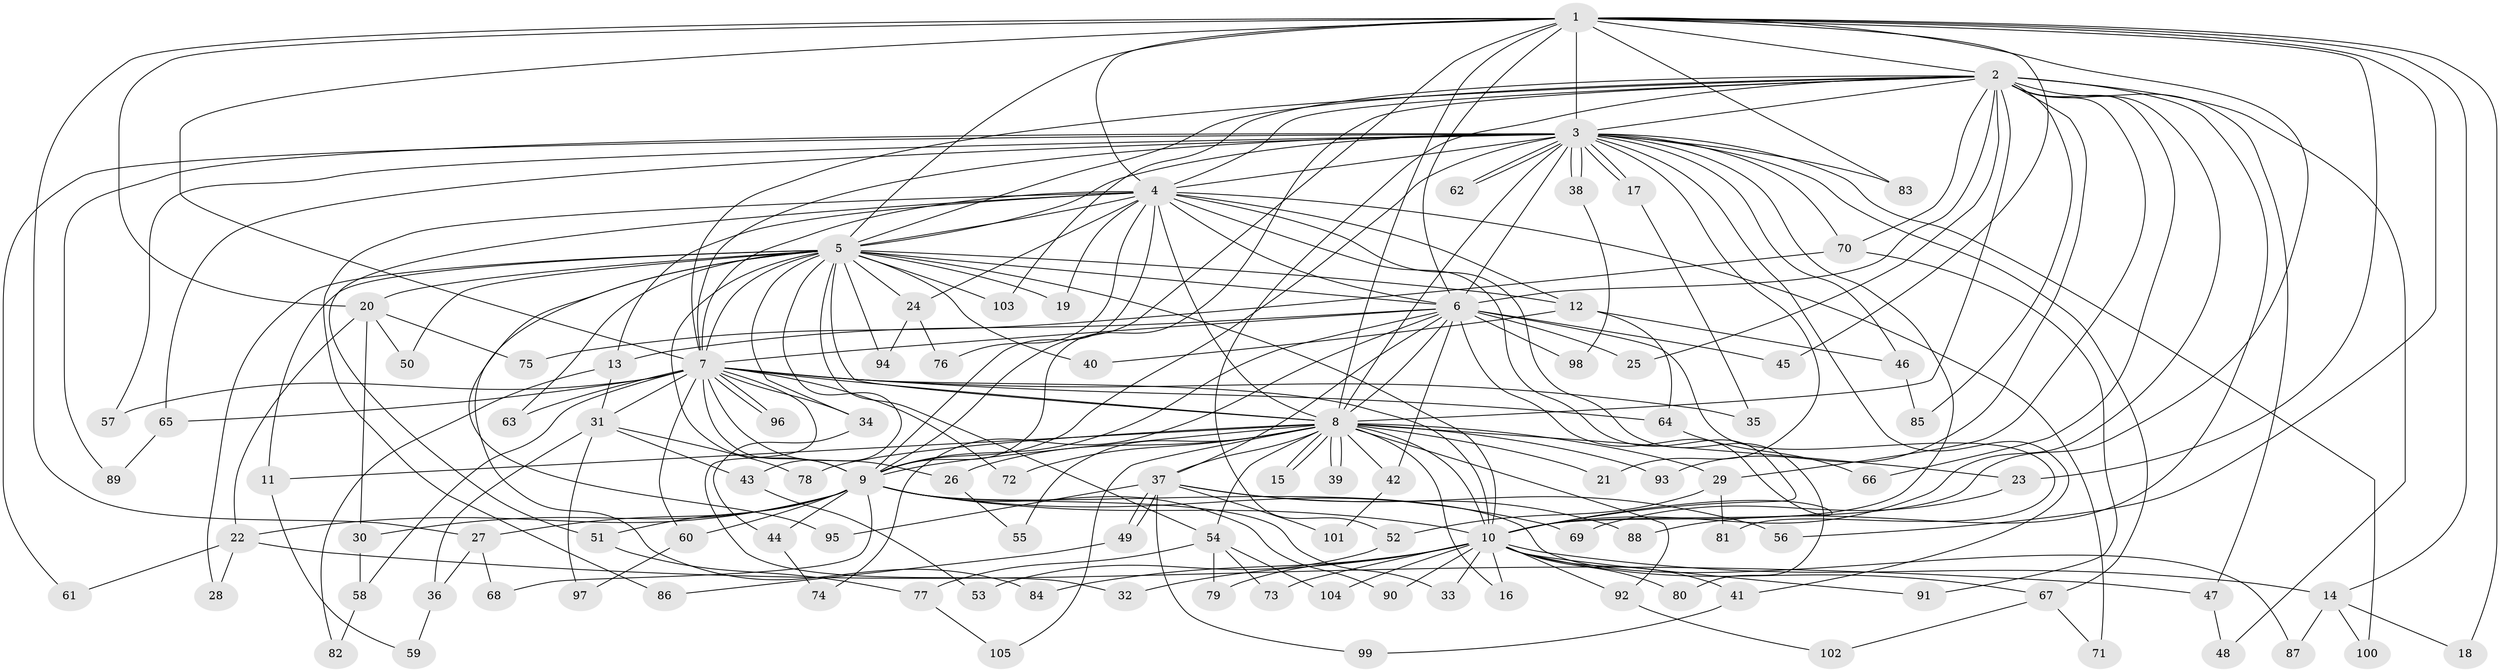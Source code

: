 // Generated by graph-tools (version 1.1) at 2025/35/03/09/25 02:35:00]
// undirected, 105 vertices, 235 edges
graph export_dot {
graph [start="1"]
  node [color=gray90,style=filled];
  1;
  2;
  3;
  4;
  5;
  6;
  7;
  8;
  9;
  10;
  11;
  12;
  13;
  14;
  15;
  16;
  17;
  18;
  19;
  20;
  21;
  22;
  23;
  24;
  25;
  26;
  27;
  28;
  29;
  30;
  31;
  32;
  33;
  34;
  35;
  36;
  37;
  38;
  39;
  40;
  41;
  42;
  43;
  44;
  45;
  46;
  47;
  48;
  49;
  50;
  51;
  52;
  53;
  54;
  55;
  56;
  57;
  58;
  59;
  60;
  61;
  62;
  63;
  64;
  65;
  66;
  67;
  68;
  69;
  70;
  71;
  72;
  73;
  74;
  75;
  76;
  77;
  78;
  79;
  80;
  81;
  82;
  83;
  84;
  85;
  86;
  87;
  88;
  89;
  90;
  91;
  92;
  93;
  94;
  95;
  96;
  97;
  98;
  99;
  100;
  101;
  102;
  103;
  104;
  105;
  1 -- 2;
  1 -- 3;
  1 -- 4;
  1 -- 5;
  1 -- 6;
  1 -- 7;
  1 -- 8;
  1 -- 9;
  1 -- 10;
  1 -- 14;
  1 -- 18;
  1 -- 20;
  1 -- 23;
  1 -- 27;
  1 -- 45;
  1 -- 56;
  1 -- 83;
  2 -- 3;
  2 -- 4;
  2 -- 5;
  2 -- 6;
  2 -- 7;
  2 -- 8;
  2 -- 9;
  2 -- 10;
  2 -- 25;
  2 -- 29;
  2 -- 47;
  2 -- 48;
  2 -- 52;
  2 -- 66;
  2 -- 70;
  2 -- 85;
  2 -- 88;
  2 -- 93;
  2 -- 103;
  3 -- 4;
  3 -- 5;
  3 -- 6;
  3 -- 7;
  3 -- 8;
  3 -- 9;
  3 -- 10;
  3 -- 17;
  3 -- 17;
  3 -- 21;
  3 -- 38;
  3 -- 38;
  3 -- 41;
  3 -- 46;
  3 -- 57;
  3 -- 61;
  3 -- 62;
  3 -- 62;
  3 -- 65;
  3 -- 67;
  3 -- 70;
  3 -- 83;
  3 -- 89;
  3 -- 100;
  4 -- 5;
  4 -- 6;
  4 -- 7;
  4 -- 8;
  4 -- 9;
  4 -- 10;
  4 -- 12;
  4 -- 13;
  4 -- 19;
  4 -- 24;
  4 -- 51;
  4 -- 71;
  4 -- 76;
  4 -- 80;
  4 -- 86;
  5 -- 6;
  5 -- 7;
  5 -- 8;
  5 -- 9;
  5 -- 10;
  5 -- 11;
  5 -- 12;
  5 -- 19;
  5 -- 20;
  5 -- 24;
  5 -- 28;
  5 -- 34;
  5 -- 40;
  5 -- 43;
  5 -- 50;
  5 -- 54;
  5 -- 63;
  5 -- 84;
  5 -- 94;
  5 -- 95;
  5 -- 103;
  6 -- 7;
  6 -- 8;
  6 -- 9;
  6 -- 10;
  6 -- 13;
  6 -- 25;
  6 -- 37;
  6 -- 42;
  6 -- 45;
  6 -- 74;
  6 -- 81;
  6 -- 98;
  7 -- 8;
  7 -- 9;
  7 -- 10;
  7 -- 26;
  7 -- 31;
  7 -- 32;
  7 -- 34;
  7 -- 35;
  7 -- 57;
  7 -- 58;
  7 -- 60;
  7 -- 63;
  7 -- 64;
  7 -- 65;
  7 -- 72;
  7 -- 96;
  7 -- 96;
  8 -- 9;
  8 -- 10;
  8 -- 11;
  8 -- 15;
  8 -- 15;
  8 -- 16;
  8 -- 21;
  8 -- 23;
  8 -- 26;
  8 -- 29;
  8 -- 37;
  8 -- 39;
  8 -- 39;
  8 -- 42;
  8 -- 54;
  8 -- 55;
  8 -- 72;
  8 -- 78;
  8 -- 92;
  8 -- 93;
  8 -- 105;
  9 -- 10;
  9 -- 22;
  9 -- 27;
  9 -- 30;
  9 -- 33;
  9 -- 44;
  9 -- 51;
  9 -- 60;
  9 -- 68;
  9 -- 69;
  9 -- 87;
  9 -- 90;
  10 -- 14;
  10 -- 16;
  10 -- 32;
  10 -- 33;
  10 -- 41;
  10 -- 67;
  10 -- 73;
  10 -- 79;
  10 -- 80;
  10 -- 84;
  10 -- 90;
  10 -- 91;
  10 -- 92;
  10 -- 104;
  11 -- 59;
  12 -- 40;
  12 -- 46;
  12 -- 64;
  13 -- 31;
  13 -- 82;
  14 -- 18;
  14 -- 87;
  14 -- 100;
  17 -- 35;
  20 -- 22;
  20 -- 30;
  20 -- 50;
  20 -- 75;
  22 -- 28;
  22 -- 47;
  22 -- 61;
  23 -- 69;
  24 -- 76;
  24 -- 94;
  26 -- 55;
  27 -- 36;
  27 -- 68;
  29 -- 52;
  29 -- 81;
  30 -- 58;
  31 -- 36;
  31 -- 43;
  31 -- 78;
  31 -- 97;
  34 -- 44;
  36 -- 59;
  37 -- 49;
  37 -- 49;
  37 -- 56;
  37 -- 88;
  37 -- 95;
  37 -- 99;
  37 -- 101;
  38 -- 98;
  41 -- 99;
  42 -- 101;
  43 -- 53;
  44 -- 74;
  46 -- 85;
  47 -- 48;
  49 -- 86;
  51 -- 77;
  52 -- 53;
  54 -- 73;
  54 -- 77;
  54 -- 79;
  54 -- 104;
  58 -- 82;
  60 -- 97;
  64 -- 66;
  65 -- 89;
  67 -- 71;
  67 -- 102;
  70 -- 75;
  70 -- 91;
  77 -- 105;
  92 -- 102;
}
